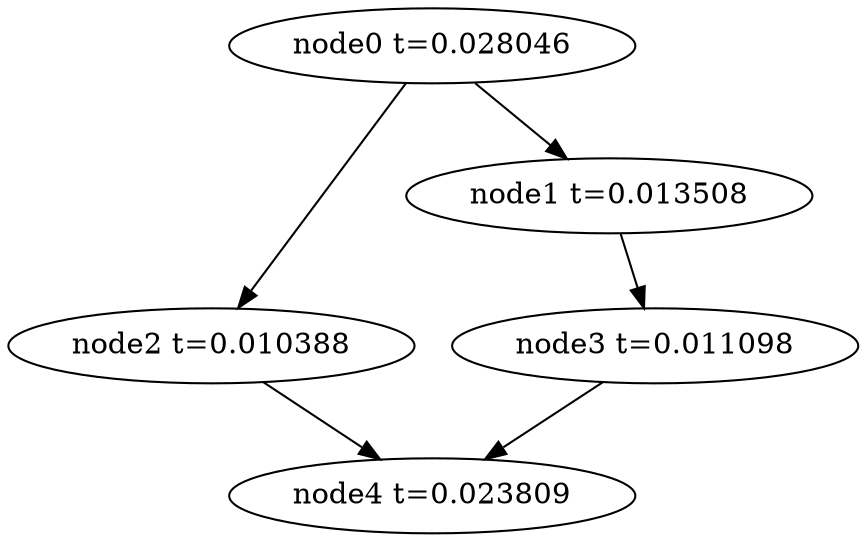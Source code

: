 digraph g{
	node4[label="node4 t=0.023809"]
	node3 -> node4
	node3[label="node3 t=0.011098"];
	node2 -> node4
	node2[label="node2 t=0.010388"];
	node1 -> node3
	node1[label="node1 t=0.013508"];
	node0 -> node2
	node0 -> node1
	node0[label="node0 t=0.028046"];
}
